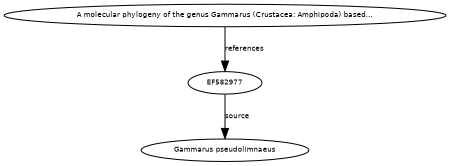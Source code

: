 digraph G {
size="3,3";
node [fontsize=7, fontname="Helvetica"];
edge [fontsize=7, fontname="Helvetica"];
node0 [label="EF582977", width=0.27433100247,height=0.27433100247];
node1 [label="A molecular phylogeny of the genus Gammarus (Crustacea: Amphipoda) based...", width=0.27433100247,height=0.27433100247];
node2 [label="Gammarus pseudolimnaeus", width=0.27433100247,height=0.27433100247];
node1 -> node0 [label="references"];
node0 -> node2 [label="source"];
}

